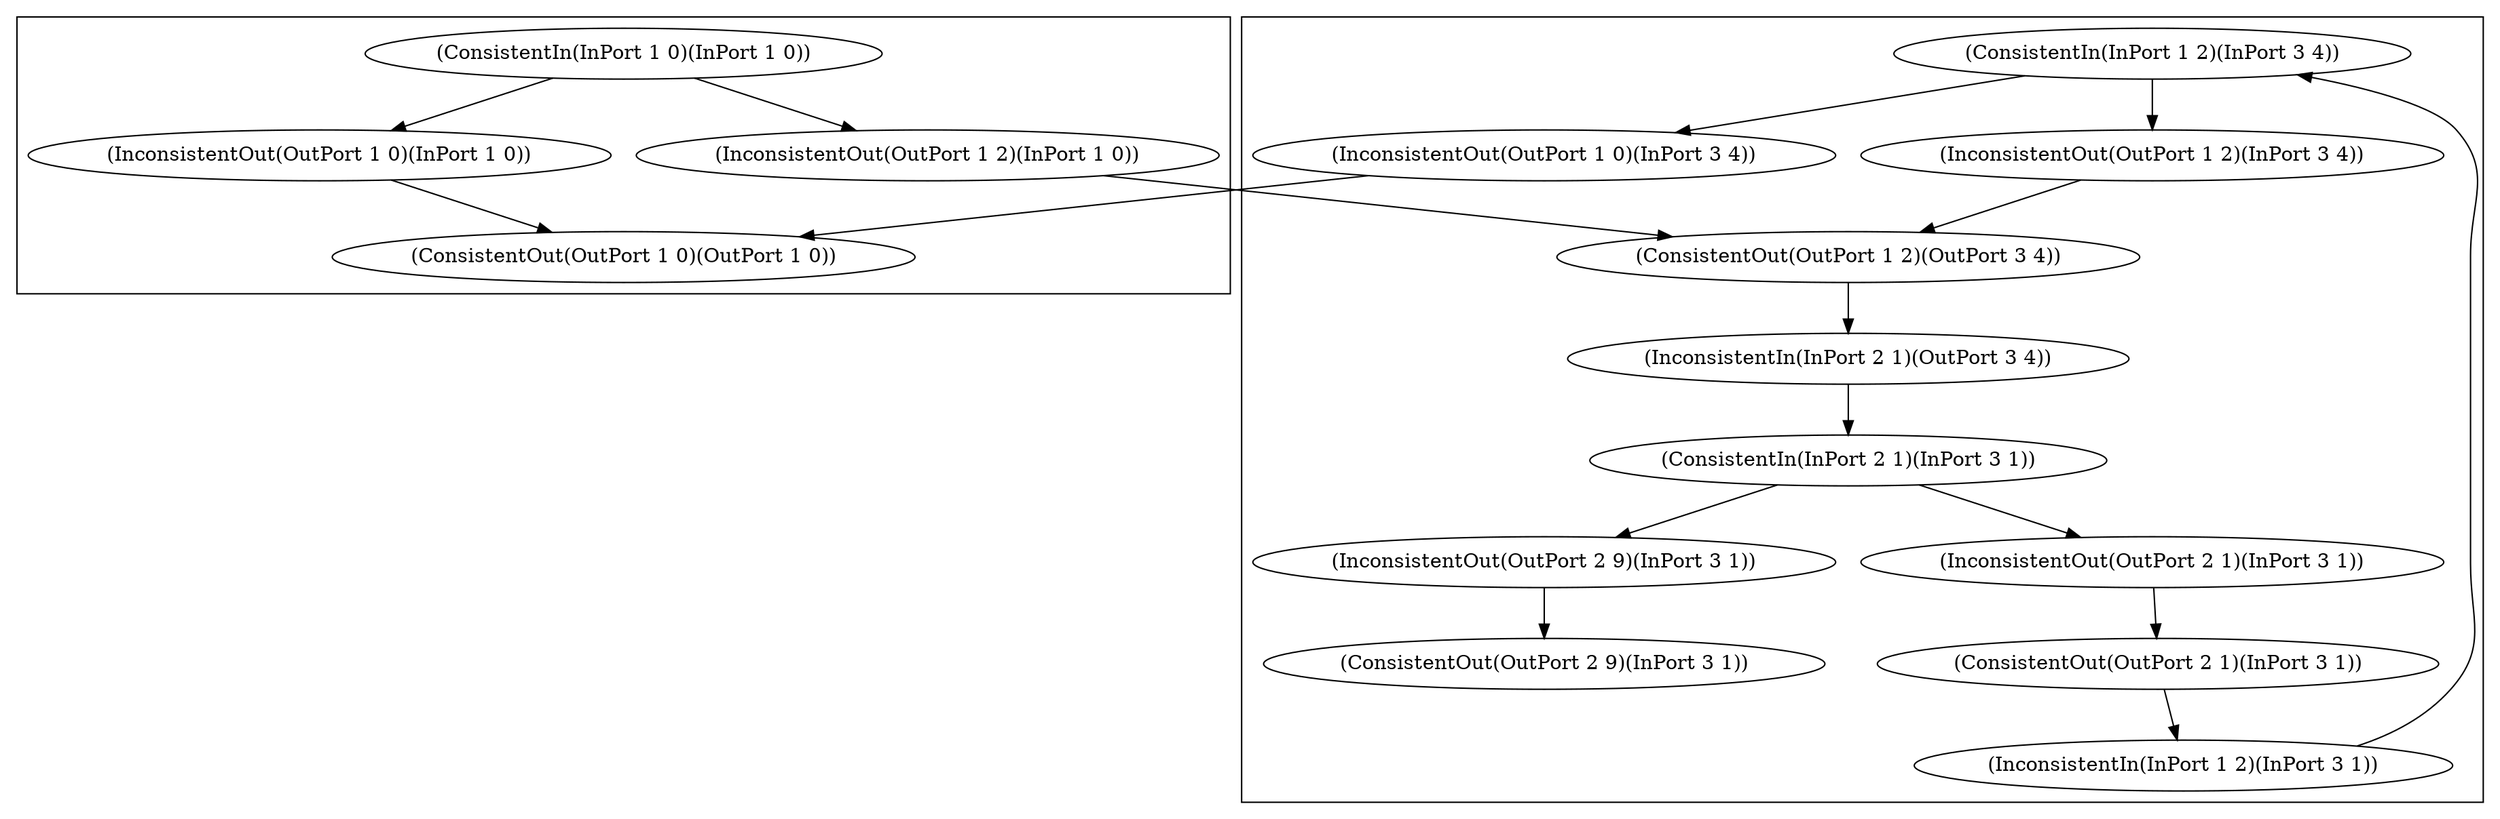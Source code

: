 digraph G {
  "(ConsistentIn(InPort 1 0)(InPort 1 0))";
  "(ConsistentIn(InPort 1 2)(InPort 3 4))";
  "(ConsistentIn(InPort 2 1)(InPort 3 1))";
  "(InconsistentOut(OutPort 1 0)(InPort 1 0))";
  "(InconsistentOut(OutPort 1 0)(InPort 3 4))";
  "(InconsistentOut(OutPort 1 2)(InPort 1 0))";
  "(InconsistentOut(OutPort 1 2)(InPort 3 4))";
  "(InconsistentOut(OutPort 2 1)(InPort 3 1))";
  "(InconsistentOut(OutPort 2 9)(InPort 3 1))";
  "(ConsistentOut(OutPort 1 0)(OutPort 1 0))";
  "(ConsistentOut(OutPort 1 2)(OutPort 3 4))";
  "(ConsistentOut(OutPort 2 1)(InPort 3 1))";
  "(ConsistentOut(OutPort 2 9)(InPort 3 1))";
  "(InconsistentIn(InPort 1 2)(InPort 3 1))";
  "(InconsistentIn(InPort 2 1)(OutPort 3 4))";
  
  subgraph cluster_1 { "(ConsistentOut(OutPort 1 0)(OutPort 1 0))";"(InconsistentOut(OutPort 1 2)(InPort 1 0))";"(InconsistentOut(OutPort 1 0)(InPort 1 0))";"(ConsistentIn(InPort 1 0)(InPort 1 0))";
     };
  subgraph cluster_3 { "(InconsistentIn(InPort 2 1)(OutPort 3 4))";"(InconsistentIn(InPort 1 2)(InPort 3 1))";"(ConsistentOut(OutPort 2 9)(InPort 3 1))";"(ConsistentOut(OutPort 2 1)(InPort 3 1))";"(ConsistentOut(OutPort 1 2)(OutPort 3 4))";"(InconsistentOut(OutPort 2 9)(InPort 3 1))";"(InconsistentOut(OutPort 2 1)(InPort 3 1))";"(InconsistentOut(OutPort 1 2)(InPort 3 4))";"(InconsistentOut(OutPort 1 0)(InPort 3 4))";"(ConsistentIn(InPort 2 1)(InPort 3 1))";"(ConsistentIn(InPort 1 2)(InPort 3 4))";
     };
  
  "(ConsistentIn(InPort 1 0)(InPort 1 0))" -> "(InconsistentOut(OutPort 1 0)(InPort 1 0))";
  "(ConsistentIn(InPort 1 0)(InPort 1 0))" -> "(InconsistentOut(OutPort 1 2)(InPort 1 0))";
  "(ConsistentIn(InPort 1 2)(InPort 3 4))" -> "(InconsistentOut(OutPort 1 0)(InPort 3 4))";
  "(ConsistentIn(InPort 1 2)(InPort 3 4))" -> "(InconsistentOut(OutPort 1 2)(InPort 3 4))";
  "(ConsistentIn(InPort 2 1)(InPort 3 1))" -> "(InconsistentOut(OutPort 2 1)(InPort 3 1))";
  "(ConsistentIn(InPort 2 1)(InPort 3 1))" -> "(InconsistentOut(OutPort 2 9)(InPort 3 1))";
  "(InconsistentOut(OutPort 1 0)(InPort 1 0))" -> "(ConsistentOut(OutPort 1 0)(OutPort 1 0))";
  "(InconsistentOut(OutPort 1 0)(InPort 3 4))" -> "(ConsistentOut(OutPort 1 0)(OutPort 1 0))";
  "(InconsistentOut(OutPort 1 2)(InPort 1 0))" -> "(ConsistentOut(OutPort 1 2)(OutPort 3 4))";
  "(InconsistentOut(OutPort 1 2)(InPort 3 4))" -> "(ConsistentOut(OutPort 1 2)(OutPort 3 4))";
  "(InconsistentOut(OutPort 2 1)(InPort 3 1))" -> "(ConsistentOut(OutPort 2 1)(InPort 3 1))";
  "(InconsistentOut(OutPort 2 9)(InPort 3 1))" -> "(ConsistentOut(OutPort 2 9)(InPort 3 1))";
  "(ConsistentOut(OutPort 1 2)(OutPort 3 4))" -> "(InconsistentIn(InPort 2 1)(OutPort 3 4))";
  "(ConsistentOut(OutPort 2 1)(InPort 3 1))" -> "(InconsistentIn(InPort 1 2)(InPort 3 1))";
  "(InconsistentIn(InPort 1 2)(InPort 3 1))" -> "(ConsistentIn(InPort 1 2)(InPort 3 4))";
  "(InconsistentIn(InPort 2 1)(OutPort 3 4))" -> "(ConsistentIn(InPort 2 1)(InPort 3 1))";
  
  }